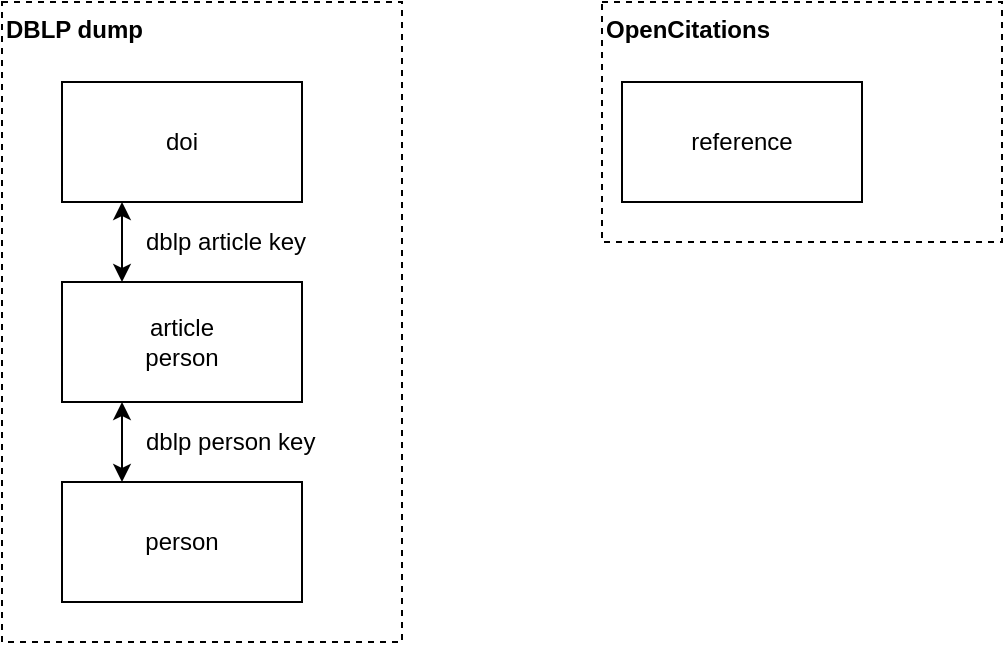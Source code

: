 <mxfile>
    <diagram id="WfDa9CEmzFsQenRABmy3" name="Page-1">
        <mxGraphModel dx="1146" dy="444" grid="1" gridSize="10" guides="1" tooltips="1" connect="1" arrows="1" fold="1" page="1" pageScale="1" pageWidth="850" pageHeight="1100" math="0" shadow="0">
            <root>
                <mxCell id="0"/>
                <mxCell id="1" parent="0"/>
                <mxCell id="12" value="" style="group" vertex="1" connectable="0" parent="1">
                    <mxGeometry x="350" y="20" width="200" height="120" as="geometry"/>
                </mxCell>
                <mxCell id="10" value="OpenCitations" style="rounded=0;whiteSpace=wrap;html=1;dashed=1;align=left;verticalAlign=top;fontStyle=1" vertex="1" parent="12">
                    <mxGeometry width="200" height="120" as="geometry"/>
                </mxCell>
                <mxCell id="11" value="reference" style="rounded=0;whiteSpace=wrap;html=1;" vertex="1" parent="12">
                    <mxGeometry x="10" y="40" width="120" height="60" as="geometry"/>
                </mxCell>
                <mxCell id="13" value="" style="group" vertex="1" connectable="0" parent="1">
                    <mxGeometry x="50" y="20" width="200" height="320" as="geometry"/>
                </mxCell>
                <mxCell id="3" value="DBLP dump" style="rounded=0;whiteSpace=wrap;html=1;dashed=1;align=left;verticalAlign=top;fontStyle=1" vertex="1" parent="13">
                    <mxGeometry width="200" height="320" as="geometry"/>
                </mxCell>
                <mxCell id="2" value="article&lt;br&gt;person" style="rounded=0;whiteSpace=wrap;html=1;" vertex="1" parent="13">
                    <mxGeometry x="30" y="140" width="120" height="60" as="geometry"/>
                </mxCell>
                <mxCell id="4" value="person" style="rounded=0;whiteSpace=wrap;html=1;" vertex="1" parent="13">
                    <mxGeometry x="30" y="240" width="120" height="60" as="geometry"/>
                </mxCell>
                <mxCell id="5" value="doi" style="rounded=0;whiteSpace=wrap;html=1;" vertex="1" parent="13">
                    <mxGeometry x="30" y="40" width="120" height="60" as="geometry"/>
                </mxCell>
                <mxCell id="6" value="" style="endArrow=classic;startArrow=classic;html=1;entryX=0.25;entryY=1;entryDx=0;entryDy=0;exitX=0.25;exitY=0;exitDx=0;exitDy=0;" edge="1" parent="13" source="2" target="5">
                    <mxGeometry width="50" height="50" relative="1" as="geometry">
                        <mxPoint x="350" y="240" as="sourcePoint"/>
                        <mxPoint x="400" y="190" as="targetPoint"/>
                    </mxGeometry>
                </mxCell>
                <mxCell id="7" value="" style="endArrow=classic;startArrow=classic;html=1;exitX=0.25;exitY=0;exitDx=0;exitDy=0;entryX=0.25;entryY=1;entryDx=0;entryDy=0;" edge="1" parent="13" source="4" target="2">
                    <mxGeometry width="50" height="50" relative="1" as="geometry">
                        <mxPoint x="70" y="150" as="sourcePoint"/>
                        <mxPoint x="60" y="200" as="targetPoint"/>
                    </mxGeometry>
                </mxCell>
                <mxCell id="8" value="dblp article key" style="text;html=1;strokeColor=none;fillColor=none;align=left;verticalAlign=middle;whiteSpace=wrap;rounded=0;dashed=1;" vertex="1" parent="13">
                    <mxGeometry x="70" y="110" width="110" height="20" as="geometry"/>
                </mxCell>
                <mxCell id="9" value="dblp person key" style="text;html=1;strokeColor=none;fillColor=none;align=left;verticalAlign=middle;whiteSpace=wrap;rounded=0;dashed=1;" vertex="1" parent="13">
                    <mxGeometry x="70" y="210" width="110" height="20" as="geometry"/>
                </mxCell>
            </root>
        </mxGraphModel>
    </diagram>
</mxfile>